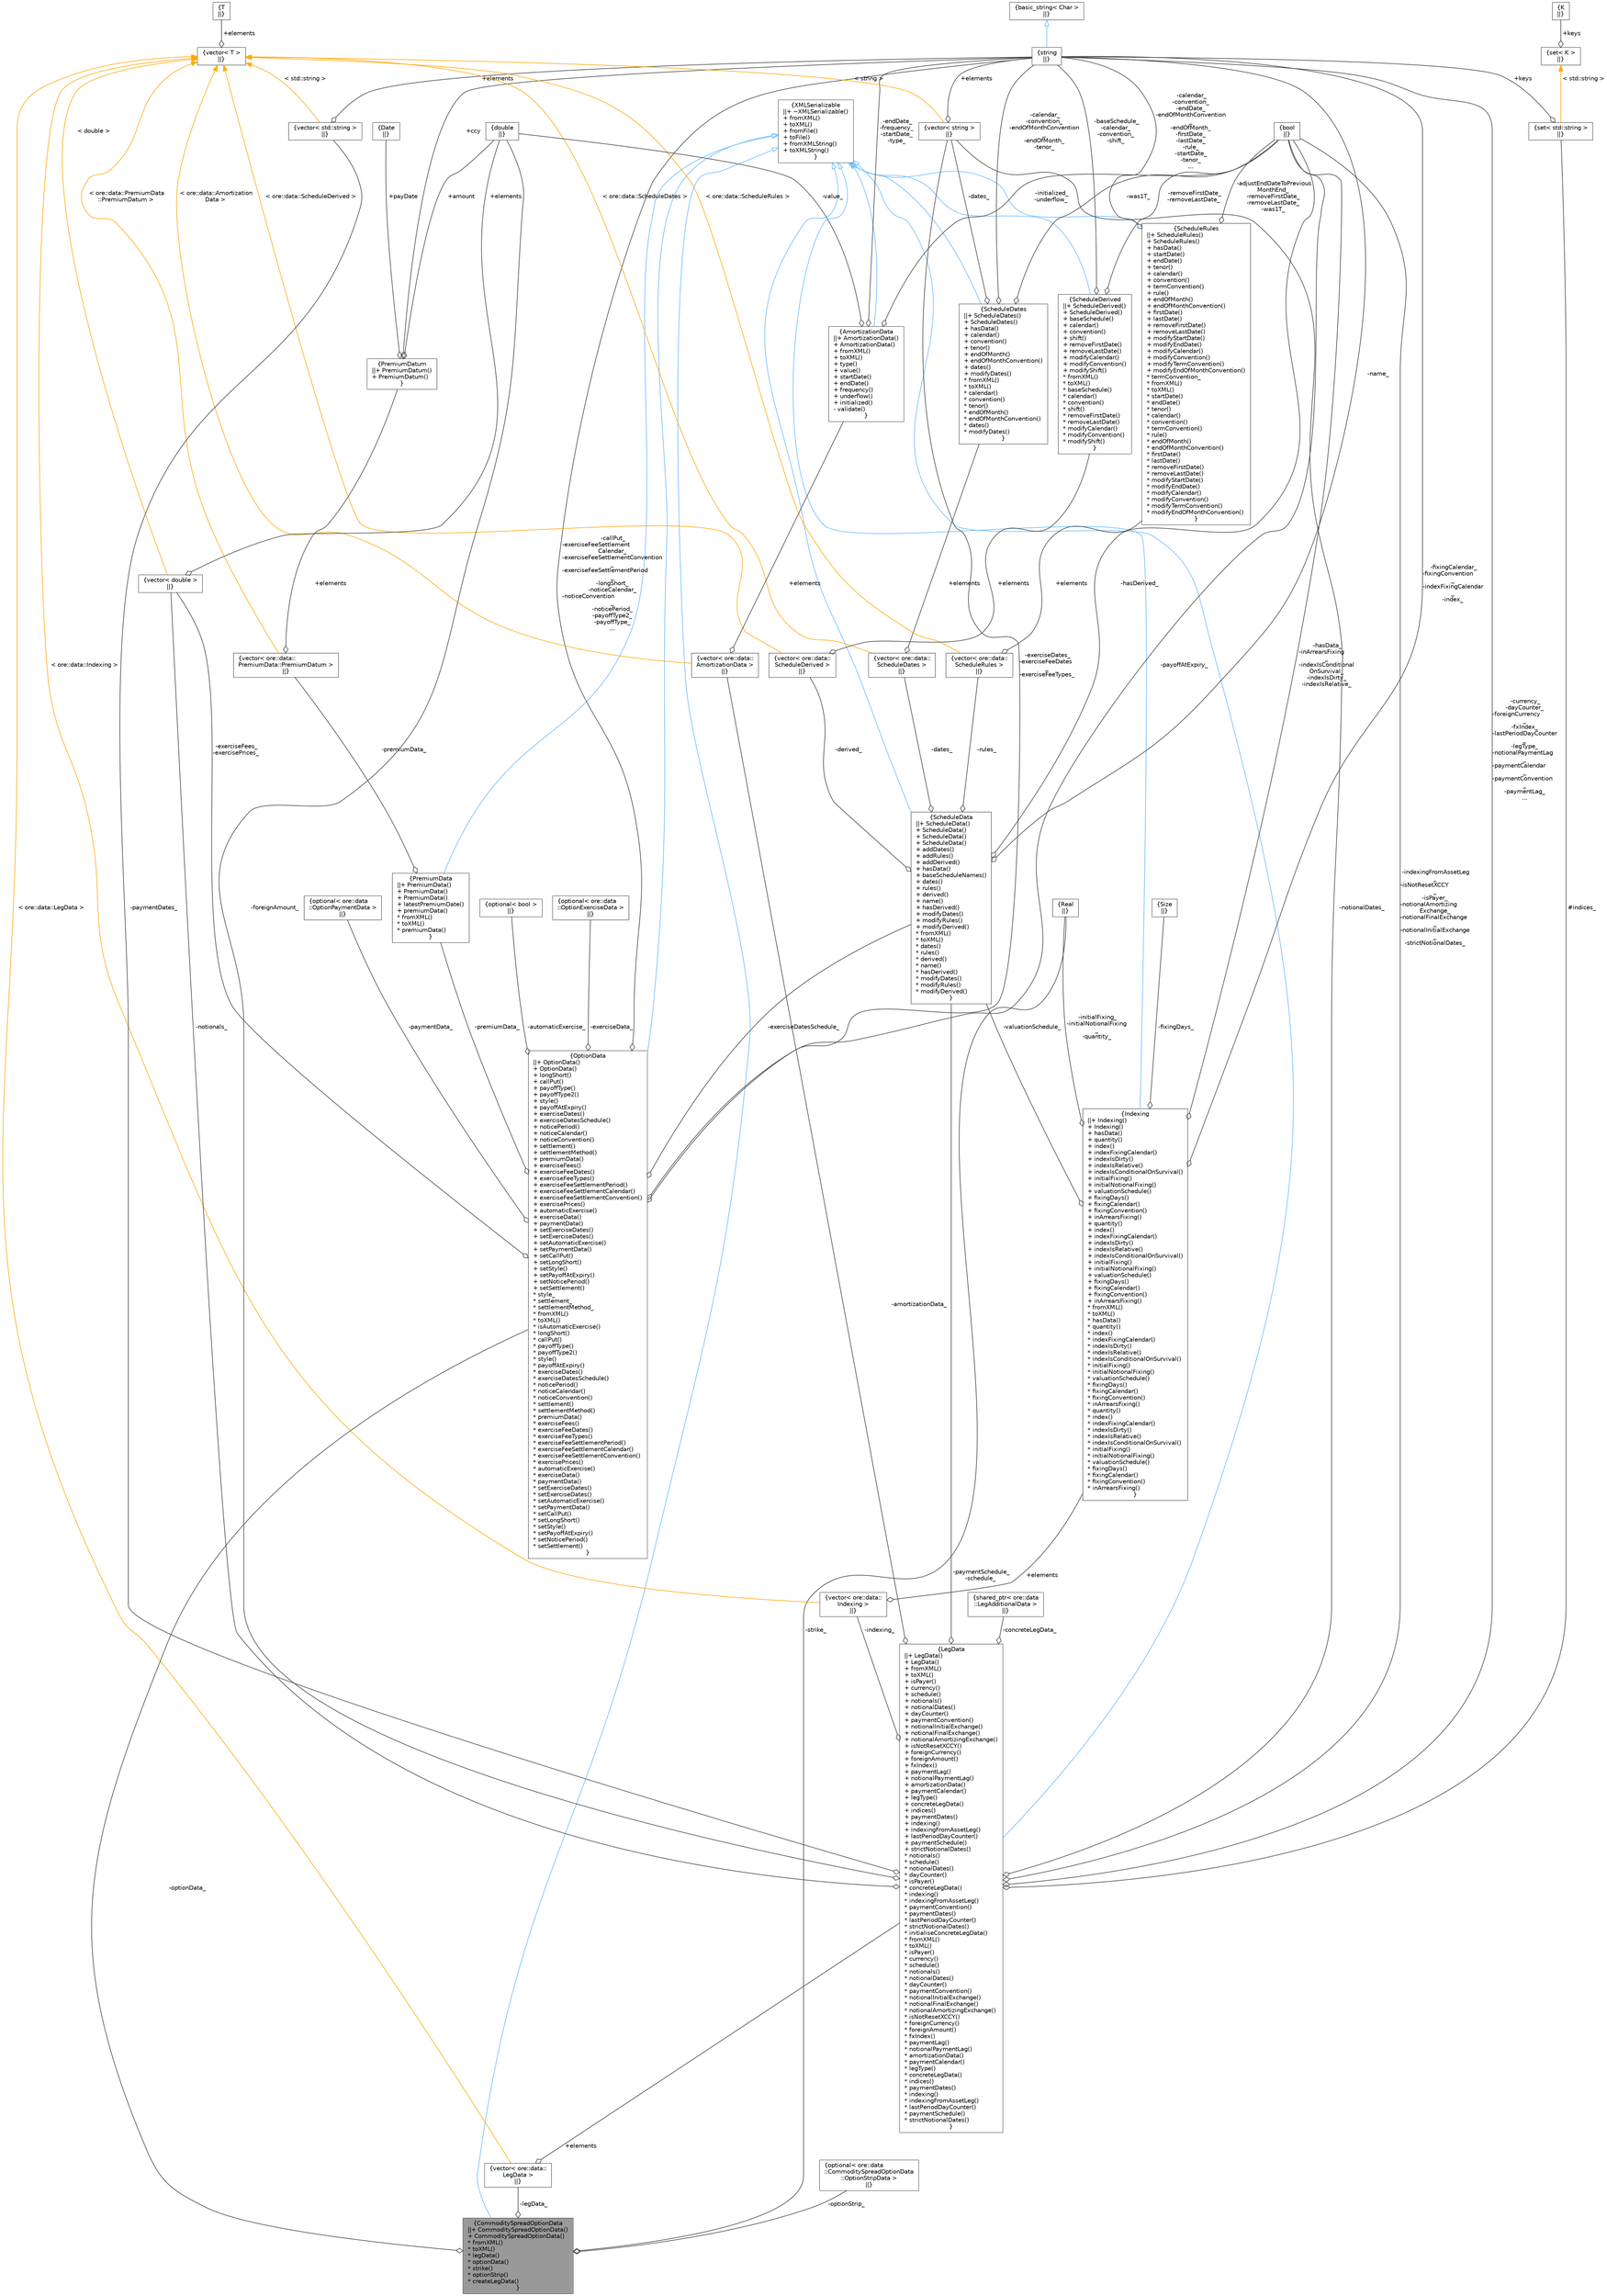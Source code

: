 digraph "CommoditySpreadOptionData"
{
 // INTERACTIVE_SVG=YES
 // LATEX_PDF_SIZE
  bgcolor="transparent";
  edge [fontname=Helvetica,fontsize=10,labelfontname=Helvetica,labelfontsize=10];
  node [fontname=Helvetica,fontsize=10,shape=box,height=0.2,width=0.4];
  Node1 [label="{CommoditySpreadOptionData\n||+ CommoditySpreadOptionData()\l+ CommoditySpreadOptionData()\l* fromXML()\l* toXML()\l* legData()\l* optionData()\l* strike()\l* optionStrip()\l* createLegData()\l}",height=0.2,width=0.4,color="gray40", fillcolor="grey60", style="filled", fontcolor="black",tooltip=" "];
  Node2 -> Node1 [dir="back",color="steelblue1",style="solid",arrowtail="onormal"];
  Node2 [label="{XMLSerializable\n||+ ~XMLSerializable()\l+ fromXML()\l+ toXML()\l+ fromFile()\l+ toFile()\l+ fromXMLString()\l+ toXMLString()\l}",height=0.2,width=0.4,color="gray40", fillcolor="white", style="filled",URL="$classore_1_1data_1_1_x_m_l_serializable.html",tooltip="Base class for all serializable classes."];
  Node3 -> Node1 [color="grey25",style="solid",label=" -legData_" ,arrowhead="odiamond"];
  Node3 [label="{vector\< ore::data::\lLegData \>\n||}",height=0.2,width=0.4,color="gray40", fillcolor="white", style="filled",tooltip=" "];
  Node4 -> Node3 [color="grey25",style="solid",label=" +elements" ,arrowhead="odiamond"];
  Node4 [label="{LegData\n||+ LegData()\l+ LegData()\l+ fromXML()\l+ toXML()\l+ isPayer()\l+ currency()\l+ schedule()\l+ notionals()\l+ notionalDates()\l+ dayCounter()\l+ paymentConvention()\l+ notionalInitialExchange()\l+ notionalFinalExchange()\l+ notionalAmortizingExchange()\l+ isNotResetXCCY()\l+ foreignCurrency()\l+ foreignAmount()\l+ fxIndex()\l+ paymentLag()\l+ notionalPaymentLag()\l+ amortizationData()\l+ paymentCalendar()\l+ legType()\l+ concreteLegData()\l+ indices()\l+ paymentDates()\l+ indexing()\l+ indexingFromAssetLeg()\l+ lastPeriodDayCounter()\l+ paymentSchedule()\l+ strictNotionalDates()\l* notionals()\l* schedule()\l* notionalDates()\l* dayCounter()\l* isPayer()\l* concreteLegData()\l* indexing()\l* indexingFromAssetLeg()\l* paymentConvention()\l* paymentDates()\l* lastPeriodDayCounter()\l* strictNotionalDates()\l* initialiseConcreteLegData()\l* fromXML()\l* toXML()\l* isPayer()\l* currency()\l* schedule()\l* notionals()\l* notionalDates()\l* dayCounter()\l* paymentConvention()\l* notionalInitialExchange()\l* notionalFinalExchange()\l* notionalAmortizingExchange()\l* isNotResetXCCY()\l* foreignCurrency()\l* foreignAmount()\l* fxIndex()\l* paymentLag()\l* notionalPaymentLag()\l* amortizationData()\l* paymentCalendar()\l* legType()\l* concreteLegData()\l* indices()\l* paymentDates()\l* indexing()\l* indexingFromAssetLeg()\l* lastPeriodDayCounter()\l* paymentSchedule()\l* strictNotionalDates()\l}",height=0.2,width=0.4,color="gray40", fillcolor="white", style="filled",URL="$classore_1_1data_1_1_leg_data.html",tooltip="Serializable object holding leg data."];
  Node2 -> Node4 [dir="back",color="steelblue1",style="solid",arrowtail="onormal"];
  Node5 -> Node4 [color="grey25",style="solid",label=" #indices_" ,arrowhead="odiamond"];
  Node5 [label="{set\< std::string \>\n||}",height=0.2,width=0.4,color="gray40", fillcolor="white", style="filled",tooltip=" "];
  Node6 -> Node5 [color="grey25",style="solid",label=" +keys" ,arrowhead="odiamond"];
  Node6 [label="{string\n||}",height=0.2,width=0.4,color="gray40", fillcolor="white", style="filled",tooltip=" "];
  Node7 -> Node6 [dir="back",color="steelblue1",style="solid",arrowtail="onormal"];
  Node7 [label="{basic_string\< Char \>\n||}",height=0.2,width=0.4,color="gray40", fillcolor="white", style="filled",tooltip=" "];
  Node8 -> Node5 [dir="back",color="orange",style="solid",label=" \< std::string \>" ];
  Node8 [label="{set\< K \>\n||}",height=0.2,width=0.4,color="gray40", fillcolor="white", style="filled",tooltip=" "];
  Node9 -> Node8 [color="grey25",style="solid",label=" +keys" ,arrowhead="odiamond"];
  Node9 [label="{K\n||}",height=0.2,width=0.4,color="gray40", fillcolor="white", style="filled",tooltip=" "];
  Node10 -> Node4 [color="grey25",style="solid",label=" -concreteLegData_" ,arrowhead="odiamond"];
  Node10 [label="{shared_ptr\< ore::data\l::LegAdditionalData \>\n||}",height=0.2,width=0.4,color="gray40", fillcolor="white", style="filled",tooltip=" "];
  Node11 -> Node4 [color="grey25",style="solid",label=" -indexingFromAssetLeg\l_\n-isNotResetXCCY\l_\n-isPayer_\n-notionalAmortizing\lExchange_\n-notionalFinalExchange\l_\n-notionalInitialExchange\l_\n-strictNotionalDates_" ,arrowhead="odiamond"];
  Node11 [label="{bool\n||}",height=0.2,width=0.4,color="gray40", fillcolor="white", style="filled",URL="$classbool.html",tooltip=" "];
  Node6 -> Node4 [color="grey25",style="solid",label=" -currency_\n-dayCounter_\n-foreignCurrency\l_\n-fxIndex_\n-lastPeriodDayCounter\l_\n-legType_\n-notionalPaymentLag\l_\n-paymentCalendar\l_\n-paymentConvention\l_\n-paymentLag_\n..." ,arrowhead="odiamond"];
  Node12 -> Node4 [color="grey25",style="solid",label=" -paymentSchedule_\n-schedule_" ,arrowhead="odiamond"];
  Node12 [label="{ScheduleData\n||+ ScheduleData()\l+ ScheduleData()\l+ ScheduleData()\l+ ScheduleData()\l+ addDates()\l+ addRules()\l+ addDerived()\l+ hasData()\l+ baseScheduleNames()\l+ dates()\l+ rules()\l+ derived()\l+ name()\l+ hasDerived()\l+ modifyDates()\l+ modifyRules()\l+ modifyDerived()\l* fromXML()\l* toXML()\l* dates()\l* rules()\l* derived()\l* name()\l* hasDerived()\l* modifyDates()\l* modifyRules()\l* modifyDerived()\l}",height=0.2,width=0.4,color="gray40", fillcolor="white", style="filled",URL="$classore_1_1data_1_1_schedule_data.html",tooltip="Serializable schedule data."];
  Node2 -> Node12 [dir="back",color="steelblue1",style="solid",arrowtail="onormal"];
  Node13 -> Node12 [color="grey25",style="solid",label=" -dates_" ,arrowhead="odiamond"];
  Node13 [label="{vector\< ore::data::\lScheduleDates \>\n||}",height=0.2,width=0.4,color="gray40", fillcolor="white", style="filled",tooltip=" "];
  Node14 -> Node13 [color="grey25",style="solid",label=" +elements" ,arrowhead="odiamond"];
  Node14 [label="{ScheduleDates\n||+ ScheduleDates()\l+ ScheduleDates()\l+ hasData()\l+ calendar()\l+ convention()\l+ tenor()\l+ endOfMonth()\l+ endOfMonthConvention()\l+ dates()\l+ modifyDates()\l* fromXML()\l* toXML()\l* calendar()\l* convention()\l* tenor()\l* endOfMonth()\l* endOfMonthConvention()\l* dates()\l* modifyDates()\l}",height=0.2,width=0.4,color="gray40", fillcolor="white", style="filled",URL="$classore_1_1data_1_1_schedule_dates.html",tooltip="Serializable object holding schedule Dates data."];
  Node2 -> Node14 [dir="back",color="steelblue1",style="solid",arrowtail="onormal"];
  Node6 -> Node14 [color="grey25",style="solid",label=" -calendar_\n-convention_\n-endOfMonthConvention\l_\n-endOfMonth_\n-tenor_" ,arrowhead="odiamond"];
  Node15 -> Node14 [color="grey25",style="solid",label=" -dates_" ,arrowhead="odiamond"];
  Node15 [label="{vector\< string \>\n||}",height=0.2,width=0.4,color="gray40", fillcolor="white", style="filled",tooltip=" "];
  Node6 -> Node15 [color="grey25",style="solid",label=" +elements" ,arrowhead="odiamond"];
  Node16 -> Node15 [dir="back",color="orange",style="solid",label=" \< string \>" ];
  Node16 [label="{vector\< T \>\n||}",height=0.2,width=0.4,color="gray40", fillcolor="white", style="filled",tooltip=" "];
  Node17 -> Node16 [color="grey25",style="solid",label=" +elements" ,arrowhead="odiamond"];
  Node17 [label="{T\n||}",height=0.2,width=0.4,color="gray40", fillcolor="white", style="filled",tooltip=" "];
  Node11 -> Node14 [color="grey25",style="solid",label=" -was1T_" ,arrowhead="odiamond"];
  Node16 -> Node13 [dir="back",color="orange",style="solid",label=" \< ore::data::ScheduleDates \>" ];
  Node18 -> Node12 [color="grey25",style="solid",label=" -rules_" ,arrowhead="odiamond"];
  Node18 [label="{vector\< ore::data::\lScheduleRules \>\n||}",height=0.2,width=0.4,color="gray40", fillcolor="white", style="filled",tooltip=" "];
  Node19 -> Node18 [color="grey25",style="solid",label=" +elements" ,arrowhead="odiamond"];
  Node19 [label="{ScheduleRules\n||+ ScheduleRules()\l+ ScheduleRules()\l+ hasData()\l+ startDate()\l+ endDate()\l+ tenor()\l+ calendar()\l+ convention()\l+ termConvention()\l+ rule()\l+ endOfMonth()\l+ endOfMonthConvention()\l+ firstDate()\l+ lastDate()\l+ removeFirstDate()\l+ removeLastDate()\l+ modifyStartDate()\l+ modifyEndDate()\l+ modifyCalendar()\l+ modifyConvention()\l+ modifyTermConvention()\l+ modifyEndOfMonthConvention()\l* termConvention_\l* fromXML()\l* toXML()\l* startDate()\l* endDate()\l* tenor()\l* calendar()\l* convention()\l* termConvention()\l* rule()\l* endOfMonth()\l* endOfMonthConvention()\l* firstDate()\l* lastDate()\l* removeFirstDate()\l* removeLastDate()\l* modifyStartDate()\l* modifyEndDate()\l* modifyCalendar()\l* modifyConvention()\l* modifyTermConvention()\l* modifyEndOfMonthConvention()\l}",height=0.2,width=0.4,color="gray40", fillcolor="white", style="filled",URL="$classore_1_1data_1_1_schedule_rules.html",tooltip="Serializable object holding schedule Rules data."];
  Node2 -> Node19 [dir="back",color="steelblue1",style="solid",arrowtail="onormal"];
  Node6 -> Node19 [color="grey25",style="solid",label=" -calendar_\n-convention_\n-endDate_\n-endOfMonthConvention\l_\n-endOfMonth_\n-firstDate_\n-lastDate_\n-rule_\n-startDate_\n-tenor_\n..." ,arrowhead="odiamond"];
  Node11 -> Node19 [color="grey25",style="solid",label=" -adjustEndDateToPrevious\lMonthEnd_\n-removeFirstDate_\n-removeLastDate_\n-was1T_" ,arrowhead="odiamond"];
  Node16 -> Node18 [dir="back",color="orange",style="solid",label=" \< ore::data::ScheduleRules \>" ];
  Node20 -> Node12 [color="grey25",style="solid",label=" -derived_" ,arrowhead="odiamond"];
  Node20 [label="{vector\< ore::data::\lScheduleDerived \>\n||}",height=0.2,width=0.4,color="gray40", fillcolor="white", style="filled",tooltip=" "];
  Node21 -> Node20 [color="grey25",style="solid",label=" +elements" ,arrowhead="odiamond"];
  Node21 [label="{ScheduleDerived\n||+ ScheduleDerived()\l+ ScheduleDerived()\l+ baseSchedule()\l+ calendar()\l+ convention()\l+ shift()\l+ removeFirstDate()\l+ removeLastDate()\l+ modifyCalendar()\l+ modifyConvention()\l+ modifyShift()\l* fromXML()\l* toXML()\l* baseSchedule()\l* calendar()\l* convention()\l* shift()\l* removeFirstDate()\l* removeLastDate()\l* modifyCalendar()\l* modifyConvention()\l* modifyShift()\l}",height=0.2,width=0.4,color="gray40", fillcolor="white", style="filled",URL="$classore_1_1data_1_1_schedule_derived.html",tooltip="Serializable object holding Derived schedule data."];
  Node2 -> Node21 [dir="back",color="steelblue1",style="solid",arrowtail="onormal"];
  Node6 -> Node21 [color="grey25",style="solid",label=" -baseSchedule_\n-calendar_\n-convention_\n-shift_" ,arrowhead="odiamond"];
  Node11 -> Node21 [color="grey25",style="solid",label=" -removeFirstDate_\n-removeLastDate_" ,arrowhead="odiamond"];
  Node16 -> Node20 [dir="back",color="orange",style="solid",label=" \< ore::data::ScheduleDerived \>" ];
  Node6 -> Node12 [color="grey25",style="solid",label=" -name_" ,arrowhead="odiamond"];
  Node11 -> Node12 [color="grey25",style="solid",label=" -hasDerived_" ,arrowhead="odiamond"];
  Node22 -> Node4 [color="grey25",style="solid",label=" -notionals_" ,arrowhead="odiamond"];
  Node22 [label="{vector\< double \>\n||}",height=0.2,width=0.4,color="gray40", fillcolor="white", style="filled",tooltip=" "];
  Node23 -> Node22 [color="grey25",style="solid",label=" +elements" ,arrowhead="odiamond"];
  Node23 [label="{double\n||}",height=0.2,width=0.4,color="gray40", fillcolor="white", style="filled",tooltip=" "];
  Node16 -> Node22 [dir="back",color="orange",style="solid",label=" \< double \>" ];
  Node15 -> Node4 [color="grey25",style="solid",label=" -notionalDates_" ,arrowhead="odiamond"];
  Node23 -> Node4 [color="grey25",style="solid",label=" -foreignAmount_" ,arrowhead="odiamond"];
  Node24 -> Node4 [color="grey25",style="solid",label=" -amortizationData_" ,arrowhead="odiamond"];
  Node24 [label="{vector\< ore::data::\lAmortizationData \>\n||}",height=0.2,width=0.4,color="gray40", fillcolor="white", style="filled",tooltip=" "];
  Node25 -> Node24 [color="grey25",style="solid",label=" +elements" ,arrowhead="odiamond"];
  Node25 [label="{AmortizationData\n||+ AmortizationData()\l+ AmortizationData()\l+ fromXML()\l+ toXML()\l+ type()\l+ value()\l+ startDate()\l+ endDate()\l+ frequency()\l+ underflow()\l+ initialized()\l- validate()\l}",height=0.2,width=0.4,color="gray40", fillcolor="white", style="filled",URL="$classore_1_1data_1_1_amortization_data.html",tooltip="Serializable object holding amortization rules."];
  Node2 -> Node25 [dir="back",color="steelblue1",style="solid",arrowtail="onormal"];
  Node6 -> Node25 [color="grey25",style="solid",label=" -endDate_\n-frequency_\n-startDate_\n-type_" ,arrowhead="odiamond"];
  Node23 -> Node25 [color="grey25",style="solid",label=" -value_" ,arrowhead="odiamond"];
  Node11 -> Node25 [color="grey25",style="solid",label=" -initialized_\n-underflow_" ,arrowhead="odiamond"];
  Node16 -> Node24 [dir="back",color="orange",style="solid",label=" \< ore::data::Amortization\lData \>" ];
  Node26 -> Node4 [color="grey25",style="solid",label=" -paymentDates_" ,arrowhead="odiamond"];
  Node26 [label="{vector\< std::string \>\n||}",height=0.2,width=0.4,color="gray40", fillcolor="white", style="filled",tooltip=" "];
  Node6 -> Node26 [color="grey25",style="solid",label=" +elements" ,arrowhead="odiamond"];
  Node16 -> Node26 [dir="back",color="orange",style="solid",label=" \< std::string \>" ];
  Node27 -> Node4 [color="grey25",style="solid",label=" -indexing_" ,arrowhead="odiamond"];
  Node27 [label="{vector\< ore::data::\lIndexing \>\n||}",height=0.2,width=0.4,color="gray40", fillcolor="white", style="filled",tooltip=" "];
  Node28 -> Node27 [color="grey25",style="solid",label=" +elements" ,arrowhead="odiamond"];
  Node28 [label="{Indexing\n||+ Indexing()\l+ Indexing()\l+ hasData()\l+ quantity()\l+ index()\l+ indexFixingCalendar()\l+ indexIsDirty()\l+ indexIsRelative()\l+ indexIsConditionalOnSurvival()\l+ initialFixing()\l+ initialNotionalFixing()\l+ valuationSchedule()\l+ fixingDays()\l+ fixingCalendar()\l+ fixingConvention()\l+ inArrearsFixing()\l+ quantity()\l+ index()\l+ indexFixingCalendar()\l+ indexIsDirty()\l+ indexIsRelative()\l+ indexIsConditionalOnSurvival()\l+ initialFixing()\l+ initialNotionalFixing()\l+ valuationSchedule()\l+ fixingDays()\l+ fixingCalendar()\l+ fixingConvention()\l+ inArrearsFixing()\l* fromXML()\l* toXML()\l* hasData()\l* quantity()\l* index()\l* indexFixingCalendar()\l* indexIsDirty()\l* indexIsRelative()\l* indexIsConditionalOnSurvival()\l* initialFixing()\l* initialNotionalFixing()\l* valuationSchedule()\l* fixingDays()\l* fixingCalendar()\l* fixingConvention()\l* inArrearsFixing()\l* quantity()\l* index()\l* indexFixingCalendar()\l* indexIsDirty()\l* indexIsRelative()\l* indexIsConditionalOnSurvival()\l* initialFixing()\l* initialNotionalFixing()\l* valuationSchedule()\l* fixingDays()\l* fixingCalendar()\l* fixingConvention()\l* inArrearsFixing()\l}",height=0.2,width=0.4,color="gray40", fillcolor="white", style="filled",URL="$classore_1_1data_1_1_indexing.html",tooltip="Serializable object holding indexing data."];
  Node2 -> Node28 [dir="back",color="steelblue1",style="solid",arrowtail="onormal"];
  Node11 -> Node28 [color="grey25",style="solid",label=" -hasData_\n-inArrearsFixing\l_\n-indexIsConditional\lOnSurvival_\n-indexIsDirty_\n-indexIsRelative_" ,arrowhead="odiamond"];
  Node29 -> Node28 [color="grey25",style="solid",label=" -initialFixing_\n-initialNotionalFixing\l_\n-quantity_" ,arrowhead="odiamond"];
  Node29 [label="{Real\n||}",height=0.2,width=0.4,color="gray40", fillcolor="white", style="filled",tooltip=" "];
  Node6 -> Node28 [color="grey25",style="solid",label=" -fixingCalendar_\n-fixingConvention\l_\n-indexFixingCalendar\l_\n-index_" ,arrowhead="odiamond"];
  Node12 -> Node28 [color="grey25",style="solid",label=" -valuationSchedule_" ,arrowhead="odiamond"];
  Node30 -> Node28 [color="grey25",style="solid",label=" -fixingDays_" ,arrowhead="odiamond"];
  Node30 [label="{Size\n||}",height=0.2,width=0.4,color="gray40", fillcolor="white", style="filled",tooltip=" "];
  Node16 -> Node27 [dir="back",color="orange",style="solid",label=" \< ore::data::Indexing \>" ];
  Node16 -> Node3 [dir="back",color="orange",style="solid",label=" \< ore::data::LegData \>" ];
  Node31 -> Node1 [color="grey25",style="solid",label=" -optionData_" ,arrowhead="odiamond"];
  Node31 [label="{OptionData\n||+ OptionData()\l+ OptionData()\l+ longShort()\l+ callPut()\l+ payoffType()\l+ payoffType2()\l+ style()\l+ payoffAtExpiry()\l+ exerciseDates()\l+ exerciseDatesSchedule()\l+ noticePeriod()\l+ noticeCalendar()\l+ noticeConvention()\l+ settlement()\l+ settlementMethod()\l+ premiumData()\l+ exerciseFees()\l+ exerciseFeeDates()\l+ exerciseFeeTypes()\l+ exerciseFeeSettlementPeriod()\l+ exerciseFeeSettlementCalendar()\l+ exerciseFeeSettlementConvention()\l+ exercisePrices()\l+ automaticExercise()\l+ exerciseData()\l+ paymentData()\l+ setExerciseDates()\l+ setExerciseDates()\l+ setAutomaticExercise()\l+ setPaymentData()\l+ setCallPut()\l+ setLongShort()\l+ setStyle()\l+ setPayoffAtExpiry()\l+ setNoticePeriod()\l+ setSettlement()\l* style_\l* settlement_\l* settlementMethod_\l* fromXML()\l* toXML()\l* isAutomaticExercise()\l* longShort()\l* callPut()\l* payoffType()\l* payoffType2()\l* style()\l* payoffAtExpiry()\l* exerciseDates()\l* exerciseDatesSchedule()\l* noticePeriod()\l* noticeCalendar()\l* noticeConvention()\l* settlement()\l* settlementMethod()\l* premiumData()\l* exerciseFees()\l* exerciseFeeDates()\l* exerciseFeeTypes()\l* exerciseFeeSettlementPeriod()\l* exerciseFeeSettlementCalendar()\l* exerciseFeeSettlementConvention()\l* exercisePrices()\l* automaticExercise()\l* exerciseData()\l* paymentData()\l* setExerciseDates()\l* setExerciseDates()\l* setAutomaticExercise()\l* setPaymentData()\l* setCallPut()\l* setLongShort()\l* setStyle()\l* setPayoffAtExpiry()\l* setNoticePeriod()\l* setSettlement()\l}",height=0.2,width=0.4,color="gray40", fillcolor="white", style="filled",URL="$classore_1_1data_1_1_option_data.html",tooltip="Serializable object holding option data."];
  Node2 -> Node31 [dir="back",color="steelblue1",style="solid",arrowtail="onormal"];
  Node6 -> Node31 [color="grey25",style="solid",label=" -callPut_\n-exerciseFeeSettlement\lCalendar_\n-exerciseFeeSettlementConvention\l_\n-exerciseFeeSettlementPeriod\l_\n-longShort_\n-noticeCalendar_\n-noticeConvention\l_\n-noticePeriod_\n-payoffType2_\n-payoffType_\n..." ,arrowhead="odiamond"];
  Node11 -> Node31 [color="grey25",style="solid",label=" -payoffAtExpiry_" ,arrowhead="odiamond"];
  Node12 -> Node31 [color="grey25",style="solid",label=" -exerciseDatesSchedule_" ,arrowhead="odiamond"];
  Node15 -> Node31 [color="grey25",style="solid",label=" -exerciseDates_\n-exerciseFeeDates\l_\n-exerciseFeeTypes_" ,arrowhead="odiamond"];
  Node32 -> Node31 [color="grey25",style="solid",label=" -premiumData_" ,arrowhead="odiamond"];
  Node32 [label="{PremiumData\n||+ PremiumData()\l+ PremiumData()\l+ PremiumData()\l+ latestPremiumDate()\l+ premiumData()\l* fromXML()\l* toXML()\l* premiumData()\l}",height=0.2,width=0.4,color="gray40", fillcolor="white", style="filled",URL="$classore_1_1data_1_1_premium_data.html",tooltip="Serializable object holding premium data."];
  Node2 -> Node32 [dir="back",color="steelblue1",style="solid",arrowtail="onormal"];
  Node33 -> Node32 [color="grey25",style="solid",label=" -premiumData_" ,arrowhead="odiamond"];
  Node33 [label="{vector\< ore::data::\lPremiumData::PremiumDatum \>\n||}",height=0.2,width=0.4,color="gray40", fillcolor="white", style="filled",tooltip=" "];
  Node34 -> Node33 [color="grey25",style="solid",label=" +elements" ,arrowhead="odiamond"];
  Node34 [label="{PremiumDatum\n||+ PremiumDatum()\l+ PremiumDatum()\l}",height=0.2,width=0.4,color="gray40", fillcolor="white", style="filled",URL="$structore_1_1data_1_1_premium_data_1_1_premium_datum.html",tooltip=" "];
  Node23 -> Node34 [color="grey25",style="solid",label=" +amount" ,arrowhead="odiamond"];
  Node6 -> Node34 [color="grey25",style="solid",label=" +ccy" ,arrowhead="odiamond"];
  Node35 -> Node34 [color="grey25",style="solid",label=" +payDate" ,arrowhead="odiamond"];
  Node35 [label="{Date\n||}",height=0.2,width=0.4,color="gray40", fillcolor="white", style="filled",tooltip=" "];
  Node16 -> Node33 [dir="back",color="orange",style="solid",label=" \< ore::data::PremiumData\l::PremiumDatum \>" ];
  Node22 -> Node31 [color="grey25",style="solid",label=" -exerciseFees_\n-exercisePrices_" ,arrowhead="odiamond"];
  Node36 -> Node31 [color="grey25",style="solid",label=" -automaticExercise_" ,arrowhead="odiamond"];
  Node36 [label="{optional\< bool \>\n||}",height=0.2,width=0.4,color="gray40", fillcolor="white", style="filled",tooltip=" "];
  Node37 -> Node31 [color="grey25",style="solid",label=" -exerciseData_" ,arrowhead="odiamond"];
  Node37 [label="{optional\< ore::data\l::OptionExerciseData \>\n||}",height=0.2,width=0.4,color="gray40", fillcolor="white", style="filled",tooltip=" "];
  Node38 -> Node31 [color="grey25",style="solid",label=" -paymentData_" ,arrowhead="odiamond"];
  Node38 [label="{optional\< ore::data\l::OptionPaymentData \>\n||}",height=0.2,width=0.4,color="gray40", fillcolor="white", style="filled",tooltip=" "];
  Node29 -> Node1 [color="grey25",style="solid",label=" -strike_" ,arrowhead="odiamond"];
  Node39 -> Node1 [color="grey25",style="solid",label=" -optionStrip_" ,arrowhead="odiamond"];
  Node39 [label="{optional\< ore::data\l::CommoditySpreadOptionData\l::OptionStripData \>\n||}",height=0.2,width=0.4,color="gray40", fillcolor="white", style="filled",tooltip=" "];
}
